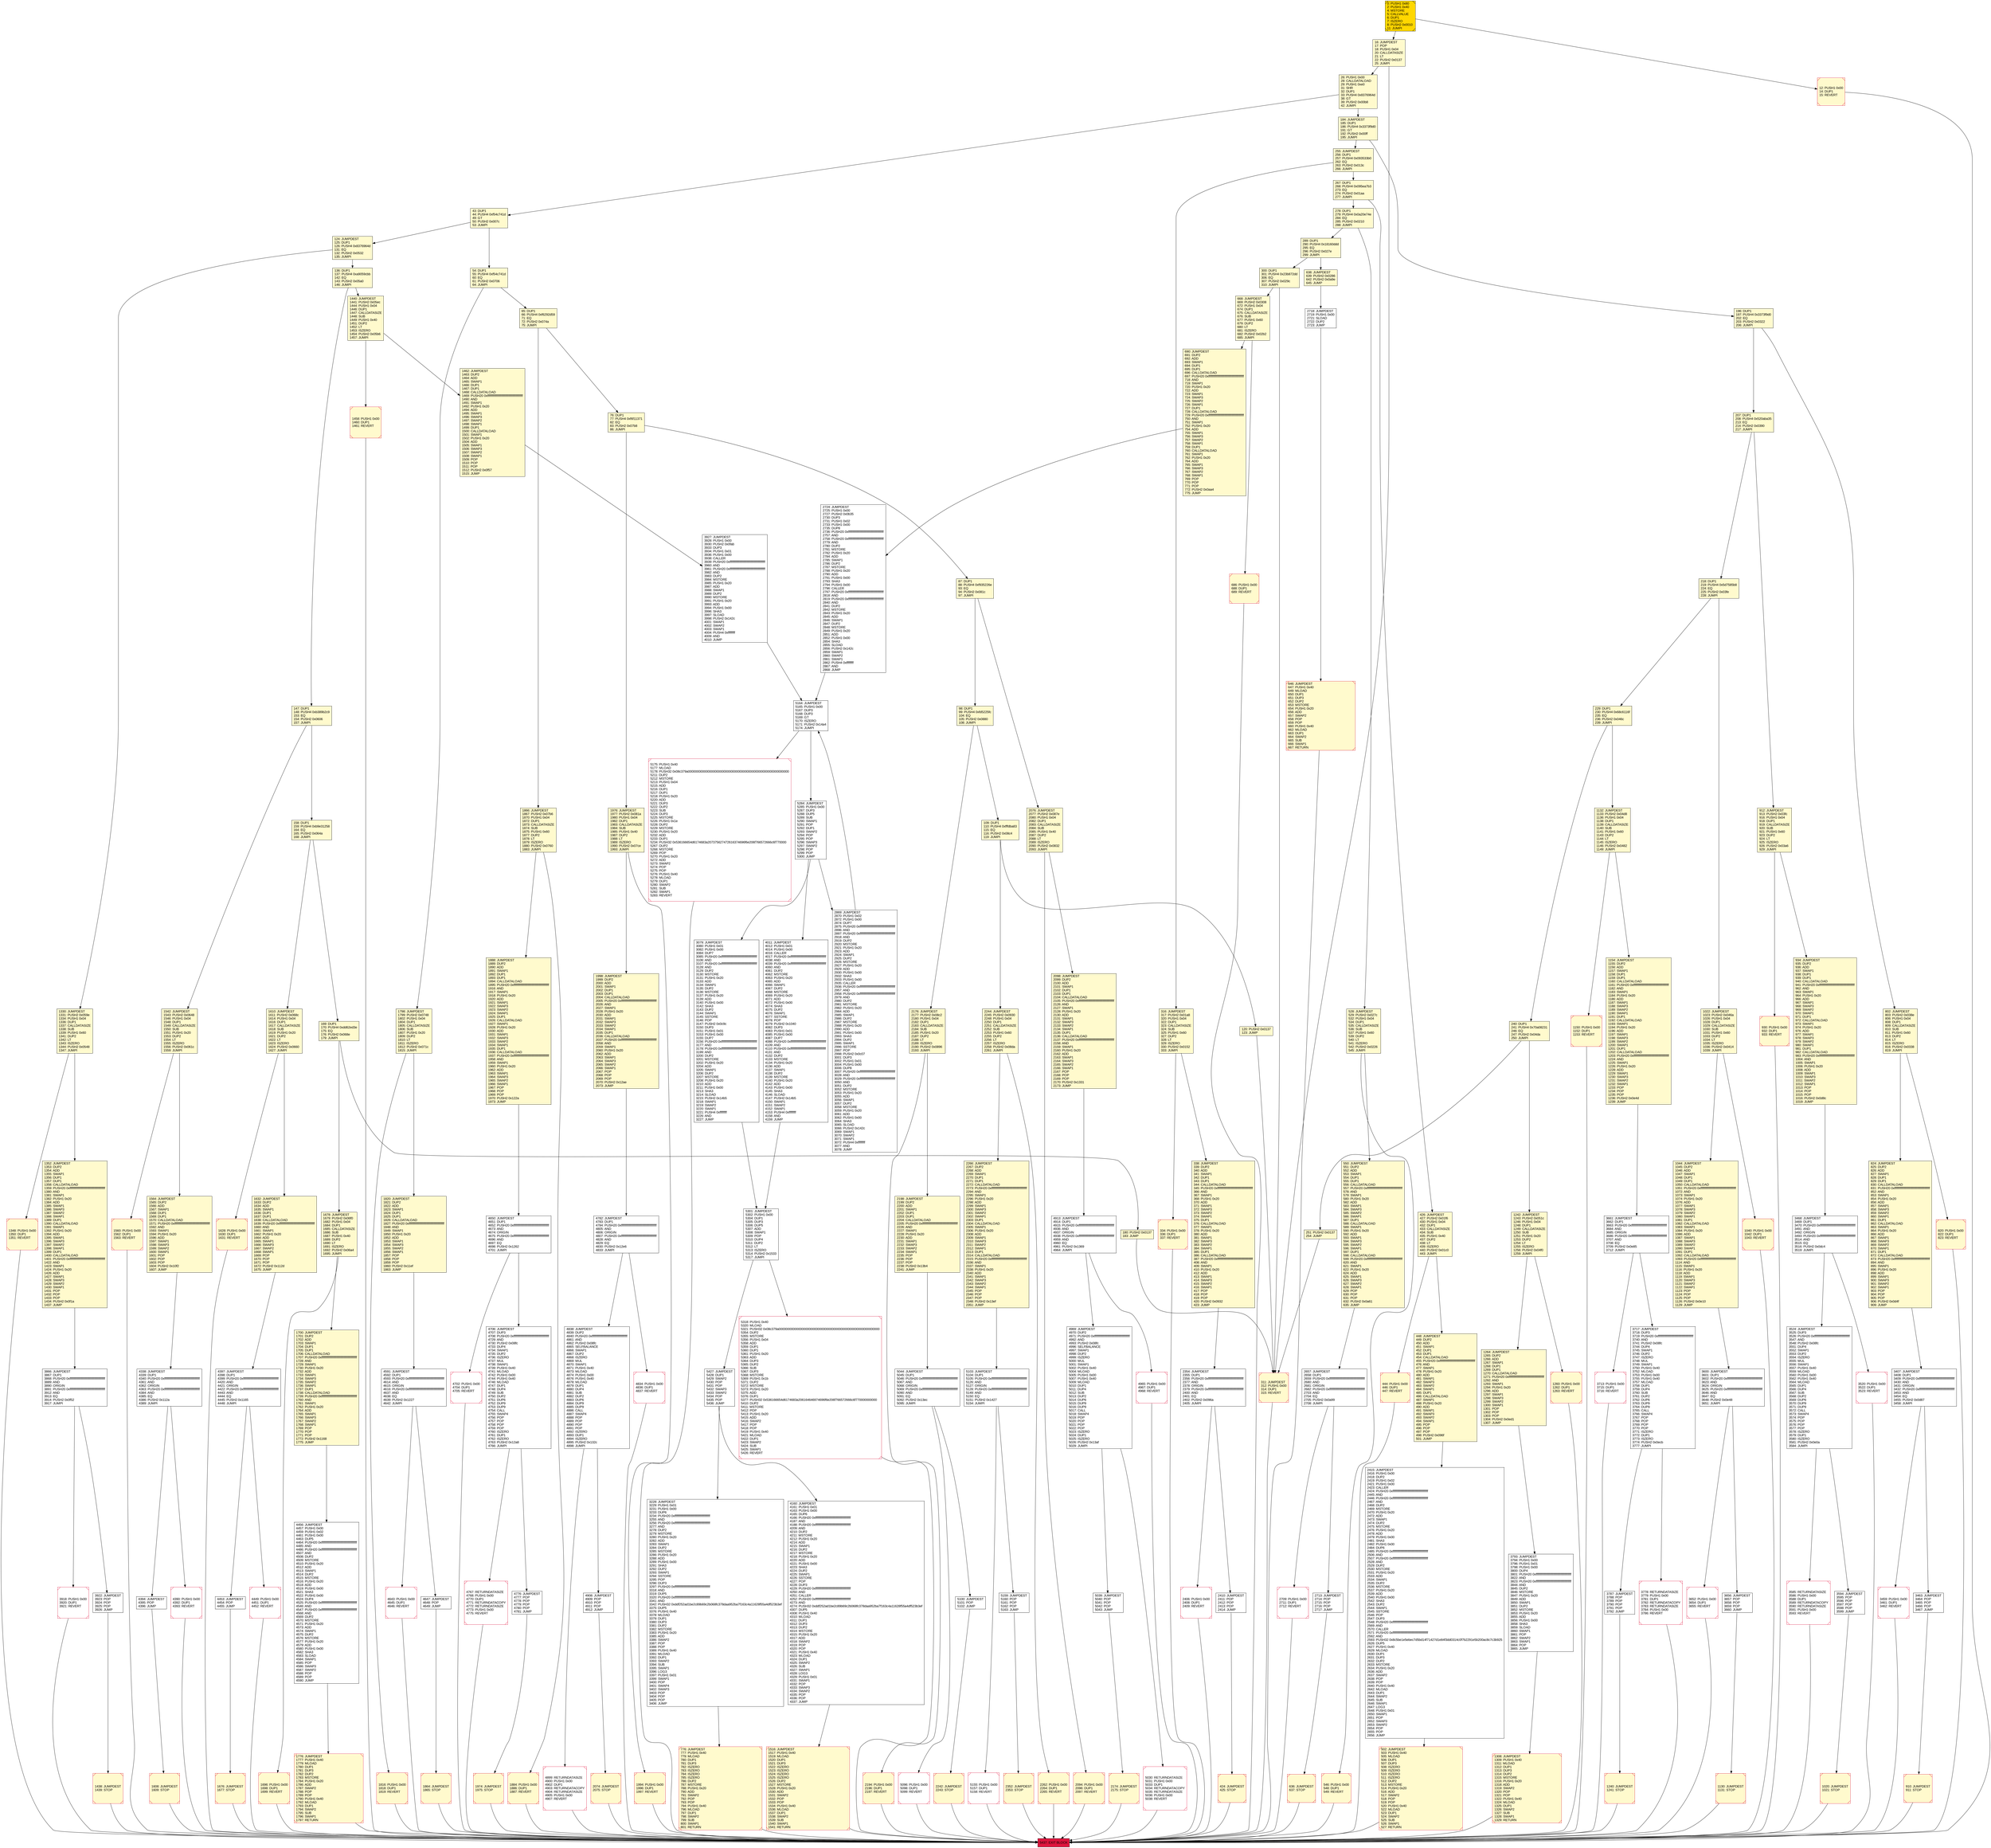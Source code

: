 digraph G {
bgcolor=transparent rankdir=UD;
node [shape=box style=filled color=black fillcolor=white fontname=arial fontcolor=black];
4647 [label="4647: JUMPDEST\l4648: POP\l4649: JUMP\l" ];
1696 [label="1696: PUSH1 0x00\l1698: DUP1\l1699: REVERT\l" fillcolor=lemonchiffon shape=Msquare color=crimson ];
3717 [label="3717: JUMPDEST\l3718: DUP3\l3719: PUSH20 0xffffffffffffffffffffffffffffffffffffffff\l3740: AND\l3741: PUSH2 0x08fc\l3744: DUP4\l3745: SWAP1\l3746: DUP2\l3747: ISZERO\l3748: MUL\l3749: SWAP1\l3750: PUSH1 0x40\l3752: MLOAD\l3753: PUSH1 0x00\l3755: PUSH1 0x40\l3757: MLOAD\l3758: DUP1\l3759: DUP4\l3760: SUB\l3761: DUP2\l3762: DUP6\l3763: DUP9\l3764: DUP9\l3765: CALL\l3766: SWAP4\l3767: POP\l3768: POP\l3769: POP\l3770: POP\l3771: ISZERO\l3772: DUP1\l3773: ISZERO\l3774: PUSH2 0x0ecb\l3777: JUMPI\l" ];
930 [label="930: PUSH1 0x00\l932: DUP1\l933: REVERT\l" fillcolor=lemonchiffon shape=Msquare color=crimson ];
1462 [label="1462: JUMPDEST\l1463: DUP2\l1464: ADD\l1465: SWAP1\l1466: DUP1\l1467: DUP1\l1468: CALLDATALOAD\l1469: PUSH20 0xffffffffffffffffffffffffffffffffffffffff\l1490: AND\l1491: SWAP1\l1492: PUSH1 0x20\l1494: ADD\l1495: SWAP1\l1496: SWAP3\l1497: SWAP2\l1498: SWAP1\l1499: DUP1\l1500: CALLDATALOAD\l1501: SWAP1\l1502: PUSH1 0x20\l1504: ADD\l1505: SWAP1\l1506: SWAP3\l1507: SWAP2\l1508: SWAP1\l1509: POP\l1510: POP\l1511: POP\l1512: PUSH2 0x0f57\l1515: JUMP\l" fillcolor=lemonchiffon ];
1632 [label="1632: JUMPDEST\l1633: DUP2\l1634: ADD\l1635: SWAP1\l1636: DUP1\l1637: DUP1\l1638: CALLDATALOAD\l1639: PUSH20 0xffffffffffffffffffffffffffffffffffffffff\l1660: AND\l1661: SWAP1\l1662: PUSH1 0x20\l1664: ADD\l1665: SWAP1\l1666: SWAP3\l1667: SWAP2\l1668: SWAP1\l1669: POP\l1670: POP\l1671: POP\l1672: PUSH2 0x112d\l1675: JUMP\l" fillcolor=lemonchiffon ];
65 [label="65: DUP1\l66: PUSH4 0xf6292d59\l71: EQ\l72: PUSH2 0x074a\l75: JUMPI\l" fillcolor=lemonchiffon ];
1438 [label="1438: JUMPDEST\l1439: STOP\l" fillcolor=lemonchiffon shape=Msquare color=crimson ];
4394 [label="4394: JUMPDEST\l4395: POP\l4396: JUMP\l" ];
686 [label="686: PUSH1 0x00\l688: DUP1\l689: REVERT\l" fillcolor=lemonchiffon shape=Msquare color=crimson ];
1458 [label="1458: PUSH1 0x00\l1460: DUP1\l1461: REVERT\l" fillcolor=lemonchiffon shape=Msquare color=crimson ];
1022 [label="1022: JUMPDEST\l1023: PUSH2 0x046a\l1026: PUSH1 0x04\l1028: DUP1\l1029: CALLDATASIZE\l1030: SUB\l1031: PUSH1 0x60\l1033: DUP2\l1034: LT\l1035: ISZERO\l1036: PUSH2 0x0414\l1039: JUMPI\l" fillcolor=lemonchiffon ];
1676 [label="1676: JUMPDEST\l1677: STOP\l" fillcolor=lemonchiffon shape=Msquare color=crimson ];
0 [label="0: PUSH1 0x80\l2: PUSH1 0x40\l4: MSTORE\l5: CALLVALUE\l6: DUP1\l7: ISZERO\l8: PUSH2 0x0010\l11: JUMPI\l" fillcolor=lemonchiffon shape=Msquare fillcolor=gold ];
910 [label="910: JUMPDEST\l911: STOP\l" fillcolor=lemonchiffon shape=Msquare color=crimson ];
3585 [label="3585: RETURNDATASIZE\l3586: PUSH1 0x00\l3588: DUP1\l3589: RETURNDATACOPY\l3590: RETURNDATASIZE\l3591: PUSH1 0x00\l3593: REVERT\l" shape=Msquare color=crimson ];
444 [label="444: PUSH1 0x00\l446: DUP1\l447: REVERT\l" fillcolor=lemonchiffon shape=Msquare color=crimson ];
824 [label="824: JUMPDEST\l825: DUP2\l826: ADD\l827: SWAP1\l828: DUP1\l829: DUP1\l830: CALLDATALOAD\l831: PUSH20 0xffffffffffffffffffffffffffffffffffffffff\l852: AND\l853: SWAP1\l854: PUSH1 0x20\l856: ADD\l857: SWAP1\l858: SWAP3\l859: SWAP2\l860: SWAP1\l861: DUP1\l862: CALLDATALOAD\l863: SWAP1\l864: PUSH1 0x20\l866: ADD\l867: SWAP1\l868: SWAP3\l869: SWAP2\l870: SWAP1\l871: DUP1\l872: CALLDATALOAD\l873: PUSH20 0xffffffffffffffffffffffffffffffffffffffff\l894: AND\l895: SWAP1\l896: PUSH1 0x20\l898: ADD\l899: SWAP1\l900: SWAP3\l901: SWAP2\l902: SWAP1\l903: POP\l904: POP\l905: POP\l906: PUSH2 0x0d4f\l909: JUMP\l" fillcolor=lemonchiffon ];
3713 [label="3713: PUSH1 0x00\l3715: DUP1\l3716: REVERT\l" shape=Msquare color=crimson ];
2244 [label="2244: JUMPDEST\l2245: PUSH2 0x0930\l2248: PUSH1 0x04\l2250: DUP1\l2251: CALLDATASIZE\l2252: SUB\l2253: PUSH1 0x60\l2255: DUP2\l2256: LT\l2257: ISZERO\l2258: PUSH2 0x08da\l2261: JUMPI\l" fillcolor=lemonchiffon ];
3407 [label="3407: JUMPDEST\l3408: DUP1\l3409: PUSH20 0xffffffffffffffffffffffffffffffffffffffff\l3430: AND\l3431: ORIGIN\l3432: PUSH20 0xffffffffffffffffffffffffffffffffffffffff\l3453: AND\l3454: EQ\l3455: PUSH2 0x0d87\l3458: JUMPI\l" ];
1564 [label="1564: JUMPDEST\l1565: DUP2\l1566: ADD\l1567: SWAP1\l1568: DUP1\l1569: DUP1\l1570: CALLDATALOAD\l1571: PUSH20 0xffffffffffffffffffffffffffffffffffffffff\l1592: AND\l1593: SWAP1\l1594: PUSH1 0x20\l1596: ADD\l1597: SWAP1\l1598: SWAP3\l1599: SWAP2\l1600: SWAP1\l1601: POP\l1602: POP\l1603: POP\l1604: PUSH2 0x10f2\l1607: JUMP\l" fillcolor=lemonchiffon ];
1974 [label="1974: JUMPDEST\l1975: STOP\l" fillcolor=lemonchiffon shape=Msquare color=crimson ];
3459 [label="3459: PUSH1 0x00\l3461: DUP1\l3462: REVERT\l" shape=Msquare color=crimson ];
124 [label="124: JUMPDEST\l125: DUP1\l126: PUSH4 0x8376964d\l131: EQ\l132: PUSH2 0x0532\l135: JUMPI\l" fillcolor=lemonchiffon ];
5103 [label="5103: JUMPDEST\l5104: DUP1\l5105: PUSH20 0xffffffffffffffffffffffffffffffffffffffff\l5126: AND\l5127: ORIGIN\l5128: PUSH20 0xffffffffffffffffffffffffffffffffffffffff\l5149: AND\l5150: EQ\l5151: PUSH2 0x1427\l5154: JUMPI\l" ];
98 [label="98: DUP1\l99: PUSH4 0xfd5225fc\l104: EQ\l105: PUSH2 0x0880\l108: JUMPI\l" fillcolor=lemonchiffon ];
184 [label="184: JUMPDEST\l185: DUP1\l186: PUSH4 0x3373f9d0\l191: GT\l192: PUSH2 0x00ff\l195: JUMPI\l" fillcolor=lemonchiffon ];
2718 [label="2718: JUMPDEST\l2719: PUSH1 0x00\l2721: SLOAD\l2722: DUP2\l2723: JUMP\l" ];
3793 [label="3793: JUMPDEST\l3794: PUSH1 0x00\l3796: PUSH1 0x01\l3798: PUSH1 0x00\l3800: DUP4\l3801: PUSH20 0xffffffffffffffffffffffffffffffffffffffff\l3822: AND\l3823: PUSH20 0xffffffffffffffffffffffffffffffffffffffff\l3844: AND\l3845: DUP2\l3846: MSTORE\l3847: PUSH1 0x20\l3849: ADD\l3850: SWAP1\l3851: DUP2\l3852: MSTORE\l3853: PUSH1 0x20\l3855: ADD\l3856: PUSH1 0x00\l3858: SHA3\l3859: SLOAD\l3860: SWAP1\l3861: POP\l3862: SWAP2\l3863: SWAP1\l3864: POP\l3865: JUMP\l" ];
311 [label="311: JUMPDEST\l312: PUSH1 0x00\l314: DUP1\l315: REVERT\l" fillcolor=lemonchiffon shape=Msquare color=crimson ];
255 [label="255: JUMPDEST\l256: DUP1\l257: PUSH4 0x093533b0\l262: EQ\l263: PUSH2 0x013c\l266: JUMPI\l" fillcolor=lemonchiffon ];
2194 [label="2194: PUSH1 0x00\l2196: DUP1\l2197: REVERT\l" fillcolor=lemonchiffon shape=Msquare color=crimson ];
776 [label="776: JUMPDEST\l777: PUSH1 0x40\l779: MLOAD\l780: DUP1\l781: DUP3\l782: ISZERO\l783: ISZERO\l784: ISZERO\l785: ISZERO\l786: DUP2\l787: MSTORE\l788: PUSH1 0x20\l790: ADD\l791: SWAP2\l792: POP\l793: POP\l794: PUSH1 0x40\l796: MLOAD\l797: DUP1\l798: SWAP2\l799: SUB\l800: SWAP1\l801: RETURN\l" fillcolor=lemonchiffon shape=Msquare color=crimson ];
2709 [label="2709: PUSH1 0x00\l2711: DUP1\l2712: REVERT\l" shape=Msquare color=crimson ];
646 [label="646: JUMPDEST\l647: PUSH1 0x40\l649: MLOAD\l650: DUP1\l651: DUP3\l652: DUP2\l653: MSTORE\l654: PUSH1 0x20\l656: ADD\l657: SWAP2\l658: POP\l659: POP\l660: PUSH1 0x40\l662: MLOAD\l663: DUP1\l664: SWAP2\l665: SUB\l666: SWAP1\l667: RETURN\l" fillcolor=lemonchiffon shape=Msquare color=crimson ];
4899 [label="4899: RETURNDATASIZE\l4900: PUSH1 0x00\l4902: DUP1\l4903: RETURNDATACOPY\l4904: RETURNDATASIZE\l4905: PUSH1 0x00\l4907: REVERT\l" shape=Msquare color=crimson ];
1798 [label="1798: JUMPDEST\l1799: PUSH2 0x0748\l1802: PUSH1 0x04\l1804: DUP1\l1805: CALLDATASIZE\l1806: SUB\l1807: PUSH1 0x20\l1809: DUP2\l1810: LT\l1811: ISZERO\l1812: PUSH2 0x071c\l1815: JUMPI\l" fillcolor=lemonchiffon ];
120 [label="120: PUSH2 0x0137\l123: JUMP\l" fillcolor=lemonchiffon ];
424 [label="424: JUMPDEST\l425: STOP\l" fillcolor=lemonchiffon shape=Msquare color=crimson ];
5437 [label="5437: EXIT BLOCK\l" fillcolor=crimson ];
4706 [label="4706: JUMPDEST\l4707: DUP3\l4708: PUSH20 0xffffffffffffffffffffffffffffffffffffffff\l4729: AND\l4730: PUSH2 0x08fc\l4733: DUP4\l4734: SWAP1\l4735: DUP2\l4736: ISZERO\l4737: MUL\l4738: SWAP1\l4739: PUSH1 0x40\l4741: MLOAD\l4742: PUSH1 0x00\l4744: PUSH1 0x40\l4746: MLOAD\l4747: DUP1\l4748: DUP4\l4749: SUB\l4750: DUP2\l4751: DUP6\l4752: DUP9\l4753: DUP9\l4754: CALL\l4755: SWAP4\l4756: POP\l4757: POP\l4758: POP\l4759: POP\l4760: ISZERO\l4761: DUP1\l4762: ISZERO\l4763: PUSH2 0x12a8\l4766: JUMPI\l" ];
4453 [label="4453: JUMPDEST\l4454: POP\l4455: JUMP\l" ];
43 [label="43: DUP1\l44: PUSH4 0xf54c741d\l49: GT\l50: PUSH2 0x007c\l53: JUMPI\l" fillcolor=lemonchiffon ];
1776 [label="1776: JUMPDEST\l1777: PUSH1 0x40\l1779: MLOAD\l1780: DUP1\l1781: DUP3\l1782: DUP2\l1783: MSTORE\l1784: PUSH1 0x20\l1786: ADD\l1787: SWAP2\l1788: POP\l1789: POP\l1790: PUSH1 0x40\l1792: MLOAD\l1793: DUP1\l1794: SWAP2\l1795: SUB\l1796: SWAP1\l1797: RETURN\l" fillcolor=lemonchiffon shape=Msquare color=crimson ];
4650 [label="4650: JUMPDEST\l4651: DUP1\l4652: PUSH20 0xffffffffffffffffffffffffffffffffffffffff\l4673: AND\l4674: ORIGIN\l4675: PUSH20 0xffffffffffffffffffffffffffffffffffffffff\l4696: AND\l4697: EQ\l4698: PUSH2 0x1262\l4701: JUMPI\l" ];
4834 [label="4834: PUSH1 0x00\l4836: DUP1\l4837: REVERT\l" shape=Msquare color=crimson ];
2724 [label="2724: JUMPDEST\l2725: PUSH1 0x00\l2727: PUSH2 0x0b35\l2730: DUP3\l2731: PUSH1 0x02\l2733: PUSH1 0x00\l2735: DUP8\l2736: PUSH20 0xffffffffffffffffffffffffffffffffffffffff\l2757: AND\l2758: PUSH20 0xffffffffffffffffffffffffffffffffffffffff\l2779: AND\l2780: DUP2\l2781: MSTORE\l2782: PUSH1 0x20\l2784: ADD\l2785: SWAP1\l2786: DUP2\l2787: MSTORE\l2788: PUSH1 0x20\l2790: ADD\l2791: PUSH1 0x00\l2793: SHA3\l2794: PUSH1 0x00\l2796: CALLER\l2797: PUSH20 0xffffffffffffffffffffffffffffffffffffffff\l2818: AND\l2819: PUSH20 0xffffffffffffffffffffffffffffffffffffffff\l2840: AND\l2841: DUP2\l2842: MSTORE\l2843: PUSH1 0x20\l2845: ADD\l2846: SWAP1\l2847: DUP2\l2848: MSTORE\l2849: PUSH1 0x20\l2851: ADD\l2852: PUSH1 0x00\l2854: SHA3\l2855: SLOAD\l2856: PUSH2 0x142c\l2859: SWAP1\l2860: SWAP2\l2861: SWAP1\l2862: PUSH4 0xffffffff\l2867: AND\l2868: JUMP\l" ];
3594 [label="3594: JUMPDEST\l3595: POP\l3596: POP\l3597: POP\l3598: POP\l3599: JUMP\l" ];
1132 [label="1132: JUMPDEST\l1133: PUSH2 0x04d8\l1136: PUSH1 0x04\l1138: DUP1\l1139: CALLDATASIZE\l1140: SUB\l1141: PUSH1 0x60\l1143: DUP2\l1144: LT\l1145: ISZERO\l1146: PUSH2 0x0482\l1149: JUMPI\l" fillcolor=lemonchiffon ];
5096 [label="5096: PUSH1 0x00\l5098: DUP1\l5099: REVERT\l" shape=Msquare color=crimson ];
3600 [label="3600: JUMPDEST\l3601: DUP1\l3602: PUSH20 0xffffffffffffffffffffffffffffffffffffffff\l3623: AND\l3624: ORIGIN\l3625: PUSH20 0xffffffffffffffffffffffffffffffffffffffff\l3646: AND\l3647: EQ\l3648: PUSH2 0x0e48\l3651: JUMPI\l" ];
1240 [label="1240: JUMPDEST\l1241: STOP\l" fillcolor=lemonchiffon shape=Msquare color=crimson ];
1260 [label="1260: PUSH1 0x00\l1262: DUP1\l1263: REVERT\l" fillcolor=lemonchiffon shape=Msquare color=crimson ];
5175 [label="5175: PUSH1 0x40\l5177: MLOAD\l5178: PUSH32 0x08c379a000000000000000000000000000000000000000000000000000000000\l5211: DUP2\l5212: MSTORE\l5213: PUSH1 0x04\l5215: ADD\l5216: DUP1\l5217: DUP1\l5218: PUSH1 0x20\l5220: ADD\l5221: DUP3\l5222: DUP2\l5223: SUB\l5224: DUP3\l5225: MSTORE\l5226: PUSH1 0x1e\l5228: DUP2\l5229: MSTORE\l5230: PUSH1 0x20\l5232: ADD\l5233: DUP1\l5234: PUSH32 0x536166654d6174683a207375627472616374696f6e206f766572666c6f770000\l5267: DUP2\l5268: MSTORE\l5269: POP\l5270: PUSH1 0x20\l5272: ADD\l5273: SWAP2\l5274: POP\l5275: POP\l5276: PUSH1 0x40\l5278: MLOAD\l5279: DUP1\l5280: SWAP2\l5281: SUB\l5282: SWAP1\l5283: REVERT\l" shape=Msquare color=crimson ];
5039 [label="5039: JUMPDEST\l5040: POP\l5041: POP\l5042: POP\l5043: JUMP\l" ];
1352 [label="1352: JUMPDEST\l1353: DUP2\l1354: ADD\l1355: SWAP1\l1356: DUP1\l1357: DUP1\l1358: CALLDATALOAD\l1359: PUSH20 0xffffffffffffffffffffffffffffffffffffffff\l1380: AND\l1381: SWAP1\l1382: PUSH1 0x20\l1384: ADD\l1385: SWAP1\l1386: SWAP3\l1387: SWAP2\l1388: SWAP1\l1389: DUP1\l1390: CALLDATALOAD\l1391: SWAP1\l1392: PUSH1 0x20\l1394: ADD\l1395: SWAP1\l1396: SWAP3\l1397: SWAP2\l1398: SWAP1\l1399: DUP1\l1400: CALLDATALOAD\l1401: PUSH20 0xffffffffffffffffffffffffffffffffffffffff\l1422: AND\l1423: SWAP1\l1424: PUSH1 0x20\l1426: ADD\l1427: SWAP1\l1428: SWAP3\l1429: SWAP2\l1430: SWAP1\l1431: POP\l1432: POP\l1433: POP\l1434: PUSH2 0x0f1a\l1437: JUMP\l" fillcolor=lemonchiffon ];
76 [label="76: DUP1\l77: PUSH4 0xf6f11371\l82: EQ\l83: PUSH2 0x07b8\l86: JUMPI\l" fillcolor=lemonchiffon ];
2242 [label="2242: JUMPDEST\l2243: STOP\l" fillcolor=lemonchiffon shape=Msquare color=crimson ];
1700 [label="1700: JUMPDEST\l1701: DUP2\l1702: ADD\l1703: SWAP1\l1704: DUP1\l1705: DUP1\l1706: CALLDATALOAD\l1707: PUSH20 0xffffffffffffffffffffffffffffffffffffffff\l1728: AND\l1729: SWAP1\l1730: PUSH1 0x20\l1732: ADD\l1733: SWAP1\l1734: SWAP3\l1735: SWAP2\l1736: SWAP1\l1737: DUP1\l1738: CALLDATALOAD\l1739: PUSH20 0xffffffffffffffffffffffffffffffffffffffff\l1760: AND\l1761: SWAP1\l1762: PUSH1 0x20\l1764: ADD\l1765: SWAP1\l1766: SWAP3\l1767: SWAP2\l1768: SWAP1\l1769: POP\l1770: POP\l1771: POP\l1772: PUSH2 0x1168\l1775: JUMP\l" fillcolor=lemonchiffon ];
528 [label="528: JUMPDEST\l529: PUSH2 0x027c\l532: PUSH1 0x04\l534: DUP1\l535: CALLDATASIZE\l536: SUB\l537: PUSH1 0x60\l539: DUP2\l540: LT\l541: ISZERO\l542: PUSH2 0x0226\l545: JUMPI\l" fillcolor=lemonchiffon ];
2657 [label="2657: JUMPDEST\l2658: DUP1\l2659: PUSH20 0xffffffffffffffffffffffffffffffffffffffff\l2680: AND\l2681: ORIGIN\l2682: PUSH20 0xffffffffffffffffffffffffffffffffffffffff\l2703: AND\l2704: EQ\l2705: PUSH2 0x0a99\l2708: JUMPI\l" ];
338 [label="338: JUMPDEST\l339: DUP2\l340: ADD\l341: SWAP1\l342: DUP1\l343: DUP1\l344: CALLDATALOAD\l345: PUSH20 0xffffffffffffffffffffffffffffffffffffffff\l366: AND\l367: SWAP1\l368: PUSH1 0x20\l370: ADD\l371: SWAP1\l372: SWAP3\l373: SWAP2\l374: SWAP1\l375: DUP1\l376: CALLDATALOAD\l377: SWAP1\l378: PUSH1 0x20\l380: ADD\l381: SWAP1\l382: SWAP3\l383: SWAP2\l384: SWAP1\l385: DUP1\l386: CALLDATALOAD\l387: PUSH20 0xffffffffffffffffffffffffffffffffffffffff\l408: AND\l409: SWAP1\l410: PUSH1 0x20\l412: ADD\l413: SWAP1\l414: SWAP3\l415: SWAP2\l416: SWAP1\l417: POP\l418: POP\l419: POP\l420: PUSH2 0x0932\l423: JUMP\l" fillcolor=lemonchiffon ];
5427 [label="5427: JUMPDEST\l5428: DUP1\l5429: SWAP2\l5430: POP\l5431: POP\l5432: SWAP3\l5433: SWAP2\l5434: POP\l5435: POP\l5436: JUMP\l" ];
3927 [label="3927: JUMPDEST\l3928: PUSH1 0x00\l3930: PUSH2 0x0fab\l3933: DUP3\l3934: PUSH1 0x01\l3936: PUSH1 0x00\l3938: CALLER\l3939: PUSH20 0xffffffffffffffffffffffffffffffffffffffff\l3960: AND\l3961: PUSH20 0xffffffffffffffffffffffffffffffffffffffff\l3982: AND\l3983: DUP2\l3984: MSTORE\l3985: PUSH1 0x20\l3987: ADD\l3988: SWAP1\l3989: DUP2\l3990: MSTORE\l3991: PUSH1 0x20\l3993: ADD\l3994: PUSH1 0x00\l3996: SHA3\l3997: SLOAD\l3998: PUSH2 0x142c\l4001: SWAP1\l4002: SWAP2\l4003: SWAP1\l4004: PUSH4 0xffffffff\l4009: AND\l4010: JUMP\l" ];
3520 [label="3520: PUSH1 0x00\l3522: DUP1\l3523: REVERT\l" shape=Msquare color=crimson ];
158 [label="158: DUP1\l159: PUSH4 0xb9e31258\l164: EQ\l165: PUSH2 0x064a\l168: JUMPI\l" fillcolor=lemonchiffon ];
1440 [label="1440: JUMPDEST\l1441: PUSH2 0x05ec\l1444: PUSH1 0x04\l1446: DUP1\l1447: CALLDATASIZE\l1448: SUB\l1449: PUSH1 0x40\l1451: DUP2\l1452: LT\l1453: ISZERO\l1454: PUSH2 0x05b6\l1457: JUMPI\l" fillcolor=lemonchiffon ];
690 [label="690: JUMPDEST\l691: DUP2\l692: ADD\l693: SWAP1\l694: DUP1\l695: DUP1\l696: CALLDATALOAD\l697: PUSH20 0xffffffffffffffffffffffffffffffffffffffff\l718: AND\l719: SWAP1\l720: PUSH1 0x20\l722: ADD\l723: SWAP1\l724: SWAP3\l725: SWAP2\l726: SWAP1\l727: DUP1\l728: CALLDATALOAD\l729: PUSH20 0xffffffffffffffffffffffffffffffffffffffff\l750: AND\l751: SWAP1\l752: PUSH1 0x20\l754: ADD\l755: SWAP1\l756: SWAP3\l757: SWAP2\l758: SWAP1\l759: DUP1\l760: CALLDATALOAD\l761: SWAP1\l762: PUSH1 0x20\l764: ADD\l765: SWAP1\l766: SWAP3\l767: SWAP2\l768: SWAP1\l769: POP\l770: POP\l771: POP\l772: PUSH2 0x0aa4\l775: JUMP\l" fillcolor=lemonchiffon ];
3463 [label="3463: JUMPDEST\l3464: POP\l3465: POP\l3466: POP\l3467: JUMP\l" ];
1242 [label="1242: JUMPDEST\l1243: PUSH2 0x051c\l1246: PUSH1 0x04\l1248: DUP1\l1249: CALLDATASIZE\l1250: SUB\l1251: PUSH1 0x20\l1253: DUP2\l1254: LT\l1255: ISZERO\l1256: PUSH2 0x04f0\l1259: JUMPI\l" fillcolor=lemonchiffon ];
278 [label="278: DUP1\l279: PUSH4 0x0a20e74e\l284: EQ\l285: PUSH2 0x0210\l288: JUMPI\l" fillcolor=lemonchiffon ];
1020 [label="1020: JUMPDEST\l1021: STOP\l" fillcolor=lemonchiffon shape=Msquare color=crimson ];
1994 [label="1994: PUSH1 0x00\l1996: DUP1\l1997: REVERT\l" fillcolor=lemonchiffon shape=Msquare color=crimson ];
300 [label="300: DUP1\l301: PUSH4 0x23b872dd\l306: EQ\l307: PUSH2 0x029c\l310: JUMPI\l" fillcolor=lemonchiffon ];
4969 [label="4969: JUMPDEST\l4970: DUP2\l4971: PUSH20 0xffffffffffffffffffffffffffffffffffffffff\l4992: AND\l4993: PUSH2 0x08fc\l4996: SELFBALANCE\l4997: SWAP1\l4998: DUP2\l4999: ISZERO\l5000: MUL\l5001: SWAP1\l5002: PUSH1 0x40\l5004: MLOAD\l5005: PUSH1 0x00\l5007: PUSH1 0x40\l5009: MLOAD\l5010: DUP1\l5011: DUP4\l5012: SUB\l5013: DUP2\l5014: DUP6\l5015: DUP9\l5016: DUP9\l5017: CALL\l5018: SWAP4\l5019: POP\l5020: POP\l5021: POP\l5022: POP\l5023: ISZERO\l5024: DUP1\l5025: ISZERO\l5026: PUSH2 0x13af\l5029: JUMPI\l" ];
2354 [label="2354: JUMPDEST\l2355: DUP1\l2356: PUSH20 0xffffffffffffffffffffffffffffffffffffffff\l2377: AND\l2378: ORIGIN\l2379: PUSH20 0xffffffffffffffffffffffffffffffffffffffff\l2400: AND\l2401: EQ\l2402: PUSH2 0x096a\l2405: JUMPI\l" ];
207 [label="207: DUP1\l208: PUSH4 0x520aba35\l213: EQ\l214: PUSH2 0x0390\l217: JUMPI\l" fillcolor=lemonchiffon ];
54 [label="54: DUP1\l55: PUSH4 0xf54c741d\l60: EQ\l61: PUSH2 0x0706\l64: JUMPI\l" fillcolor=lemonchiffon ];
169 [label="169: DUP1\l170: PUSH4 0xdd62ed3e\l175: EQ\l176: PUSH2 0x068e\l179: JUMPI\l" fillcolor=lemonchiffon ];
2262 [label="2262: PUSH1 0x00\l2264: DUP1\l2265: REVERT\l" fillcolor=lemonchiffon shape=Msquare color=crimson ];
2713 [label="2713: JUMPDEST\l2714: POP\l2715: POP\l2716: POP\l2717: JUMP\l" ];
26 [label="26: PUSH1 0x00\l28: CALLDATALOAD\l29: PUSH1 0xe0\l31: SHR\l32: DUP1\l33: PUSH4 0x8376964d\l38: GT\l39: PUSH2 0x00b8\l42: JUMPI\l" fillcolor=lemonchiffon ];
4838 [label="4838: JUMPDEST\l4839: DUP2\l4840: PUSH20 0xffffffffffffffffffffffffffffffffffffffff\l4861: AND\l4862: PUSH2 0x08fc\l4865: SELFBALANCE\l4866: SWAP1\l4867: DUP2\l4868: ISZERO\l4869: MUL\l4870: SWAP1\l4871: PUSH1 0x40\l4873: MLOAD\l4874: PUSH1 0x00\l4876: PUSH1 0x40\l4878: MLOAD\l4879: DUP1\l4880: DUP4\l4881: SUB\l4882: DUP2\l4883: DUP6\l4884: DUP9\l4885: DUP9\l4886: CALL\l4887: SWAP4\l4888: POP\l4889: POP\l4890: POP\l4891: POP\l4892: ISZERO\l4893: DUP1\l4894: ISZERO\l4895: PUSH2 0x132c\l4898: JUMPI\l" ];
2098 [label="2098: JUMPDEST\l2099: DUP2\l2100: ADD\l2101: SWAP1\l2102: DUP1\l2103: DUP1\l2104: CALLDATALOAD\l2105: PUSH20 0xffffffffffffffffffffffffffffffffffffffff\l2126: AND\l2127: SWAP1\l2128: PUSH1 0x20\l2130: ADD\l2131: SWAP1\l2132: SWAP3\l2133: SWAP2\l2134: SWAP1\l2135: DUP1\l2136: CALLDATALOAD\l2137: PUSH20 0xffffffffffffffffffffffffffffffffffffffff\l2158: AND\l2159: SWAP1\l2160: PUSH1 0x20\l2162: ADD\l2163: SWAP1\l2164: SWAP3\l2165: SWAP2\l2166: SWAP1\l2167: POP\l2168: POP\l2169: POP\l2170: PUSH2 0x1331\l2173: JUMP\l" fillcolor=lemonchiffon ];
5164 [label="5164: JUMPDEST\l5165: PUSH1 0x00\l5167: DUP3\l5168: DUP3\l5169: GT\l5170: ISZERO\l5171: PUSH2 0x14a4\l5174: JUMPI\l" ];
3228 [label="3228: JUMPDEST\l3229: PUSH1 0x01\l3231: PUSH1 0x00\l3233: DUP6\l3234: PUSH20 0xffffffffffffffffffffffffffffffffffffffff\l3255: AND\l3256: PUSH20 0xffffffffffffffffffffffffffffffffffffffff\l3277: AND\l3278: DUP2\l3279: MSTORE\l3280: PUSH1 0x20\l3282: ADD\l3283: SWAP1\l3284: DUP2\l3285: MSTORE\l3286: PUSH1 0x20\l3288: ADD\l3289: PUSH1 0x00\l3291: SHA3\l3292: DUP2\l3293: SWAP1\l3294: SSTORE\l3295: POP\l3296: DUP3\l3297: PUSH20 0xffffffffffffffffffffffffffffffffffffffff\l3318: AND\l3319: DUP5\l3320: PUSH20 0xffffffffffffffffffffffffffffffffffffffff\l3341: AND\l3342: PUSH32 0xddf252ad1be2c89b69c2b068fc378daa952ba7f163c4a11628f55a4df523b3ef\l3375: DUP5\l3376: PUSH1 0x40\l3378: MLOAD\l3379: DUP1\l3380: DUP3\l3381: DUP2\l3382: MSTORE\l3383: PUSH1 0x20\l3385: ADD\l3386: SWAP2\l3387: POP\l3388: POP\l3389: PUSH1 0x40\l3391: MLOAD\l3392: DUP1\l3393: SWAP2\l3394: SUB\l3395: SWAP1\l3396: LOG3\l3397: PUSH1 0x01\l3399: SWAP1\l3400: POP\l3401: SWAP4\l3402: SWAP3\l3403: POP\l3404: POP\l3405: POP\l3406: JUMP\l" ];
1820 [label="1820: JUMPDEST\l1821: DUP2\l1822: ADD\l1823: SWAP1\l1824: DUP1\l1825: DUP1\l1826: CALLDATALOAD\l1827: PUSH20 0xffffffffffffffffffffffffffffffffffffffff\l1848: AND\l1849: SWAP1\l1850: PUSH1 0x20\l1852: ADD\l1853: SWAP1\l1854: SWAP3\l1855: SWAP2\l1856: SWAP1\l1857: POP\l1858: POP\l1859: POP\l1860: PUSH2 0x11ef\l1863: JUMP\l" fillcolor=lemonchiffon ];
4913 [label="4913: JUMPDEST\l4914: DUP1\l4915: PUSH20 0xffffffffffffffffffffffffffffffffffffffff\l4936: AND\l4937: ORIGIN\l4938: PUSH20 0xffffffffffffffffffffffffffffffffffffffff\l4959: AND\l4960: EQ\l4961: PUSH2 0x1369\l4964: JUMPI\l" ];
4011 [label="4011: JUMPDEST\l4012: PUSH1 0x01\l4014: PUSH1 0x00\l4016: CALLER\l4017: PUSH20 0xffffffffffffffffffffffffffffffffffffffff\l4038: AND\l4039: PUSH20 0xffffffffffffffffffffffffffffffffffffffff\l4060: AND\l4061: DUP2\l4062: MSTORE\l4063: PUSH1 0x20\l4065: ADD\l4066: SWAP1\l4067: DUP2\l4068: MSTORE\l4069: PUSH1 0x20\l4071: ADD\l4072: PUSH1 0x00\l4074: SHA3\l4075: DUP2\l4076: SWAP1\l4077: SSTORE\l4078: POP\l4079: PUSH2 0x1040\l4082: DUP3\l4083: PUSH1 0x01\l4085: PUSH1 0x00\l4087: DUP7\l4088: PUSH20 0xffffffffffffffffffffffffffffffffffffffff\l4109: AND\l4110: PUSH20 0xffffffffffffffffffffffffffffffffffffffff\l4131: AND\l4132: DUP2\l4133: MSTORE\l4134: PUSH1 0x20\l4136: ADD\l4137: SWAP1\l4138: DUP2\l4139: MSTORE\l4140: PUSH1 0x20\l4142: ADD\l4143: PUSH1 0x00\l4145: SHA3\l4146: SLOAD\l4147: PUSH2 0x14b5\l4150: SWAP1\l4151: SWAP2\l4152: SWAP1\l4153: PUSH4 0xffffffff\l4158: AND\l4159: JUMP\l" ];
4643 [label="4643: PUSH1 0x00\l4645: DUP1\l4646: REVERT\l" shape=Msquare color=crimson ];
5155 [label="5155: PUSH1 0x00\l5157: DUP1\l5158: REVERT\l" shape=Msquare color=crimson ];
546 [label="546: PUSH1 0x00\l548: DUP1\l549: REVERT\l" fillcolor=lemonchiffon shape=Msquare color=crimson ];
109 [label="109: DUP1\l110: PUSH4 0xfffdba83\l115: EQ\l116: PUSH2 0x08c4\l119: JUMPI\l" fillcolor=lemonchiffon ];
4767 [label="4767: RETURNDATASIZE\l4768: PUSH1 0x00\l4770: DUP1\l4771: RETURNDATACOPY\l4772: RETURNDATASIZE\l4773: PUSH1 0x00\l4775: REVERT\l" shape=Msquare color=crimson ];
1264 [label="1264: JUMPDEST\l1265: DUP2\l1266: ADD\l1267: SWAP1\l1268: DUP1\l1269: DUP1\l1270: CALLDATALOAD\l1271: PUSH20 0xffffffffffffffffffffffffffffffffffffffff\l1292: AND\l1293: SWAP1\l1294: PUSH1 0x20\l1296: ADD\l1297: SWAP1\l1298: SWAP3\l1299: SWAP2\l1300: SWAP1\l1301: POP\l1302: POP\l1303: POP\l1304: PUSH2 0x0ed1\l1307: JUMP\l" fillcolor=lemonchiffon ];
3787 [label="3787: JUMPDEST\l3788: POP\l3789: POP\l3790: POP\l3791: POP\l3792: JUMP\l" ];
1888 [label="1888: JUMPDEST\l1889: DUP2\l1890: ADD\l1891: SWAP1\l1892: DUP1\l1893: DUP1\l1894: CALLDATALOAD\l1895: PUSH20 0xffffffffffffffffffffffffffffffffffffffff\l1916: AND\l1917: SWAP1\l1918: PUSH1 0x20\l1920: ADD\l1921: SWAP1\l1922: SWAP3\l1923: SWAP2\l1924: SWAP1\l1925: DUP1\l1926: CALLDATALOAD\l1927: SWAP1\l1928: PUSH1 0x20\l1930: ADD\l1931: SWAP1\l1932: SWAP3\l1933: SWAP2\l1934: SWAP1\l1935: DUP1\l1936: CALLDATALOAD\l1937: PUSH20 0xffffffffffffffffffffffffffffffffffffffff\l1958: AND\l1959: SWAP1\l1960: PUSH1 0x20\l1962: ADD\l1963: SWAP1\l1964: SWAP3\l1965: SWAP2\l1966: SWAP1\l1967: POP\l1968: POP\l1969: POP\l1970: PUSH2 0x122a\l1973: JUMP\l" fillcolor=lemonchiffon ];
4390 [label="4390: PUSH1 0x00\l4392: DUP1\l4393: REVERT\l" shape=Msquare color=crimson ];
2410 [label="2410: JUMPDEST\l2411: POP\l2412: POP\l2413: POP\l2414: JUMP\l" ];
87 [label="87: DUP1\l88: PUSH4 0xf935226e\l93: EQ\l94: PUSH2 0x081c\l97: JUMPI\l" fillcolor=lemonchiffon ];
2074 [label="2074: JUMPDEST\l2075: STOP\l" fillcolor=lemonchiffon shape=Msquare color=crimson ];
1044 [label="1044: JUMPDEST\l1045: DUP2\l1046: ADD\l1047: SWAP1\l1048: DUP1\l1049: DUP1\l1050: CALLDATALOAD\l1051: PUSH20 0xffffffffffffffffffffffffffffffffffffffff\l1072: AND\l1073: SWAP1\l1074: PUSH1 0x20\l1076: ADD\l1077: SWAP1\l1078: SWAP3\l1079: SWAP2\l1080: SWAP1\l1081: DUP1\l1082: CALLDATALOAD\l1083: SWAP1\l1084: PUSH1 0x20\l1086: ADD\l1087: SWAP1\l1088: SWAP3\l1089: SWAP2\l1090: SWAP1\l1091: DUP1\l1092: CALLDATALOAD\l1093: PUSH20 0xffffffffffffffffffffffffffffffffffffffff\l1114: AND\l1115: SWAP1\l1116: PUSH1 0x20\l1118: ADD\l1119: SWAP1\l1120: SWAP3\l1121: SWAP2\l1122: SWAP1\l1123: POP\l1124: POP\l1125: POP\l1126: PUSH2 0x0e10\l1129: JUMP\l" fillcolor=lemonchiffon ];
2094 [label="2094: PUSH1 0x00\l2096: DUP1\l2097: REVERT\l" fillcolor=lemonchiffon shape=Msquare color=crimson ];
1866 [label="1866: JUMPDEST\l1867: PUSH2 0x07b6\l1870: PUSH1 0x04\l1872: DUP1\l1873: CALLDATASIZE\l1874: SUB\l1875: PUSH1 0x60\l1877: DUP2\l1878: LT\l1879: ISZERO\l1880: PUSH2 0x0760\l1883: JUMPI\l" fillcolor=lemonchiffon ];
550 [label="550: JUMPDEST\l551: DUP2\l552: ADD\l553: SWAP1\l554: DUP1\l555: DUP1\l556: CALLDATALOAD\l557: PUSH20 0xffffffffffffffffffffffffffffffffffffffff\l578: AND\l579: SWAP1\l580: PUSH1 0x20\l582: ADD\l583: SWAP1\l584: SWAP3\l585: SWAP2\l586: SWAP1\l587: DUP1\l588: CALLDATALOAD\l589: SWAP1\l590: PUSH1 0x20\l592: ADD\l593: SWAP1\l594: SWAP3\l595: SWAP2\l596: SWAP1\l597: DUP1\l598: CALLDATALOAD\l599: PUSH20 0xffffffffffffffffffffffffffffffffffffffff\l620: AND\l621: SWAP1\l622: PUSH1 0x20\l624: ADD\l625: SWAP1\l626: SWAP3\l627: SWAP2\l628: SWAP1\l629: POP\l630: POP\l631: POP\l632: PUSH2 0x0a61\l635: JUMP\l" fillcolor=lemonchiffon ];
820 [label="820: PUSH1 0x00\l822: DUP1\l823: REVERT\l" fillcolor=lemonchiffon shape=Msquare color=crimson ];
16 [label="16: JUMPDEST\l17: POP\l18: PUSH1 0x04\l20: CALLDATASIZE\l21: LT\l22: PUSH2 0x0137\l25: JUMPI\l" fillcolor=lemonchiffon ];
2352 [label="2352: JUMPDEST\l2353: STOP\l" fillcolor=lemonchiffon shape=Msquare color=crimson ];
4782 [label="4782: JUMPDEST\l4783: DUP1\l4784: PUSH20 0xffffffffffffffffffffffffffffffffffffffff\l4805: AND\l4806: ORIGIN\l4807: PUSH20 0xffffffffffffffffffffffffffffffffffffffff\l4828: AND\l4829: EQ\l4830: PUSH2 0x12e6\l4833: JUMPI\l" ];
3656 [label="3656: JUMPDEST\l3657: POP\l3658: POP\l3659: POP\l3660: JUMP\l" ];
3524 [label="3524: JUMPDEST\l3525: DUP3\l3526: PUSH20 0xffffffffffffffffffffffffffffffffffffffff\l3547: AND\l3548: PUSH2 0x08fc\l3551: DUP4\l3552: SWAP1\l3553: DUP2\l3554: ISZERO\l3555: MUL\l3556: SWAP1\l3557: PUSH1 0x40\l3559: MLOAD\l3560: PUSH1 0x00\l3562: PUSH1 0x40\l3564: MLOAD\l3565: DUP1\l3566: DUP4\l3567: SUB\l3568: DUP2\l3569: DUP6\l3570: DUP9\l3571: DUP9\l3572: CALL\l3573: SWAP4\l3574: POP\l3575: POP\l3576: POP\l3577: POP\l3578: ISZERO\l3579: DUP1\l3580: ISZERO\l3581: PUSH2 0x0e0a\l3584: JUMPI\l" ];
12 [label="12: PUSH1 0x00\l14: DUP1\l15: REVERT\l" fillcolor=lemonchiffon shape=Msquare color=crimson ];
448 [label="448: JUMPDEST\l449: DUP2\l450: ADD\l451: SWAP1\l452: DUP1\l453: DUP1\l454: CALLDATALOAD\l455: PUSH20 0xffffffffffffffffffffffffffffffffffffffff\l476: AND\l477: SWAP1\l478: PUSH1 0x20\l480: ADD\l481: SWAP1\l482: SWAP3\l483: SWAP2\l484: SWAP1\l485: DUP1\l486: CALLDATALOAD\l487: SWAP1\l488: PUSH1 0x20\l490: ADD\l491: SWAP1\l492: SWAP3\l493: SWAP2\l494: SWAP1\l495: POP\l496: POP\l497: POP\l498: PUSH2 0x096f\l501: JUMP\l" fillcolor=lemonchiffon ];
2415 [label="2415: JUMPDEST\l2416: PUSH1 0x00\l2418: DUP2\l2419: PUSH1 0x02\l2421: PUSH1 0x00\l2423: CALLER\l2424: PUSH20 0xffffffffffffffffffffffffffffffffffffffff\l2445: AND\l2446: PUSH20 0xffffffffffffffffffffffffffffffffffffffff\l2467: AND\l2468: DUP2\l2469: MSTORE\l2470: PUSH1 0x20\l2472: ADD\l2473: SWAP1\l2474: DUP2\l2475: MSTORE\l2476: PUSH1 0x20\l2478: ADD\l2479: PUSH1 0x00\l2481: SHA3\l2482: PUSH1 0x00\l2484: DUP6\l2485: PUSH20 0xffffffffffffffffffffffffffffffffffffffff\l2506: AND\l2507: PUSH20 0xffffffffffffffffffffffffffffffffffffffff\l2528: AND\l2529: DUP2\l2530: MSTORE\l2531: PUSH1 0x20\l2533: ADD\l2534: SWAP1\l2535: DUP2\l2536: MSTORE\l2537: PUSH1 0x20\l2539: ADD\l2540: PUSH1 0x00\l2542: SHA3\l2543: DUP2\l2544: SWAP1\l2545: SSTORE\l2546: POP\l2547: DUP3\l2548: PUSH20 0xffffffffffffffffffffffffffffffffffffffff\l2569: AND\l2570: CALLER\l2571: PUSH20 0xffffffffffffffffffffffffffffffffffffffff\l2592: AND\l2593: PUSH32 0x8c5be1e5ebec7d5bd14f71427d1e84f3dd0314c0f7b2291e5b200ac8c7c3b925\l2626: DUP5\l2627: PUSH1 0x40\l2629: MLOAD\l2630: DUP1\l2631: DUP3\l2632: DUP2\l2633: MSTORE\l2634: PUSH1 0x20\l2636: ADD\l2637: SWAP2\l2638: POP\l2639: POP\l2640: PUSH1 0x40\l2642: MLOAD\l2643: DUP1\l2644: SWAP2\l2645: SUB\l2646: SWAP1\l2647: LOG3\l2648: PUSH1 0x01\l2650: SWAP1\l2651: POP\l2652: SWAP3\l2653: SWAP2\l2654: POP\l2655: POP\l2656: JUMP\l" ];
1308 [label="1308: JUMPDEST\l1309: PUSH1 0x40\l1311: MLOAD\l1312: DUP1\l1313: DUP3\l1314: DUP2\l1315: MSTORE\l1316: PUSH1 0x20\l1318: ADD\l1319: SWAP2\l1320: POP\l1321: POP\l1322: PUSH1 0x40\l1324: MLOAD\l1325: DUP1\l1326: SWAP2\l1327: SUB\l1328: SWAP1\l1329: RETURN\l" fillcolor=lemonchiffon shape=Msquare color=crimson ];
289 [label="289: DUP1\l290: PUSH4 0x18160ddd\l295: EQ\l296: PUSH2 0x027e\l299: JUMPI\l" fillcolor=lemonchiffon ];
1040 [label="1040: PUSH1 0x00\l1042: DUP1\l1043: REVERT\l" fillcolor=lemonchiffon shape=Msquare color=crimson ];
3866 [label="3866: JUMPDEST\l3867: DUP1\l3868: PUSH20 0xffffffffffffffffffffffffffffffffffffffff\l3889: AND\l3890: ORIGIN\l3891: PUSH20 0xffffffffffffffffffffffffffffffffffffffff\l3912: AND\l3913: EQ\l3914: PUSH2 0x0f52\l3917: JUMPI\l" ];
3922 [label="3922: JUMPDEST\l3923: POP\l3924: POP\l3925: POP\l3926: JUMP\l" ];
4397 [label="4397: JUMPDEST\l4398: DUP1\l4399: PUSH20 0xffffffffffffffffffffffffffffffffffffffff\l4420: AND\l4421: ORIGIN\l4422: PUSH20 0xffffffffffffffffffffffffffffffffffffffff\l4443: AND\l4444: EQ\l4445: PUSH2 0x1165\l4448: JUMPI\l" ];
668 [label="668: JUMPDEST\l669: PUSH2 0x0308\l672: PUSH1 0x04\l674: DUP1\l675: CALLDATASIZE\l676: SUB\l677: PUSH1 0x60\l679: DUP2\l680: LT\l681: ISZERO\l682: PUSH2 0x02b2\l685: JUMPI\l" fillcolor=lemonchiffon ];
1154 [label="1154: JUMPDEST\l1155: DUP2\l1156: ADD\l1157: SWAP1\l1158: DUP1\l1159: DUP1\l1160: CALLDATALOAD\l1161: PUSH20 0xffffffffffffffffffffffffffffffffffffffff\l1182: AND\l1183: SWAP1\l1184: PUSH1 0x20\l1186: ADD\l1187: SWAP1\l1188: SWAP3\l1189: SWAP2\l1190: SWAP1\l1191: DUP1\l1192: CALLDATALOAD\l1193: SWAP1\l1194: PUSH1 0x20\l1196: ADD\l1197: SWAP1\l1198: SWAP3\l1199: SWAP2\l1200: SWAP1\l1201: DUP1\l1202: CALLDATALOAD\l1203: PUSH20 0xffffffffffffffffffffffffffffffffffffffff\l1224: AND\l1225: SWAP1\l1226: PUSH1 0x20\l1228: ADD\l1229: SWAP1\l1230: SWAP3\l1231: SWAP2\l1232: SWAP1\l1233: POP\l1234: POP\l1235: POP\l1236: PUSH2 0x0e4d\l1239: JUMP\l" fillcolor=lemonchiffon ];
251 [label="251: PUSH2 0x0137\l254: JUMP\l" fillcolor=lemonchiffon ];
1560 [label="1560: PUSH1 0x00\l1562: DUP1\l1563: REVERT\l" fillcolor=lemonchiffon shape=Msquare color=crimson ];
1816 [label="1816: PUSH1 0x00\l1818: DUP1\l1819: REVERT\l" fillcolor=lemonchiffon shape=Msquare color=crimson ];
316 [label="316: JUMPDEST\l317: PUSH2 0x01a8\l320: PUSH1 0x04\l322: DUP1\l323: CALLDATASIZE\l324: SUB\l325: PUSH1 0x60\l327: DUP2\l328: LT\l329: ISZERO\l330: PUSH2 0x0152\l333: JUMPI\l" fillcolor=lemonchiffon ];
136 [label="136: DUP1\l137: PUSH4 0xa9059cbb\l142: EQ\l143: PUSH2 0x05a0\l146: JUMPI\l" fillcolor=lemonchiffon ];
934 [label="934: JUMPDEST\l935: DUP2\l936: ADD\l937: SWAP1\l938: DUP1\l939: DUP1\l940: CALLDATALOAD\l941: PUSH20 0xffffffffffffffffffffffffffffffffffffffff\l962: AND\l963: SWAP1\l964: PUSH1 0x20\l966: ADD\l967: SWAP1\l968: SWAP3\l969: SWAP2\l970: SWAP1\l971: DUP1\l972: CALLDATALOAD\l973: SWAP1\l974: PUSH1 0x20\l976: ADD\l977: SWAP1\l978: SWAP3\l979: SWAP2\l980: SWAP1\l981: DUP1\l982: CALLDATALOAD\l983: PUSH20 0xffffffffffffffffffffffffffffffffffffffff\l1004: AND\l1005: SWAP1\l1006: PUSH1 0x20\l1008: ADD\l1009: SWAP1\l1010: SWAP3\l1011: SWAP2\l1012: SWAP1\l1013: POP\l1014: POP\l1015: POP\l1016: PUSH2 0x0d8c\l1019: JUMP\l" fillcolor=lemonchiffon ];
5030 [label="5030: RETURNDATASIZE\l5031: PUSH1 0x00\l5033: DUP1\l5034: RETURNDATACOPY\l5035: RETURNDATASIZE\l5036: PUSH1 0x00\l5038: REVERT\l" shape=Msquare color=crimson ];
2076 [label="2076: JUMPDEST\l2077: PUSH2 0x087e\l2080: PUSH1 0x04\l2082: DUP1\l2083: CALLDATASIZE\l2084: SUB\l2085: PUSH1 0x40\l2087: DUP2\l2088: LT\l2089: ISZERO\l2090: PUSH2 0x0832\l2093: JUMPI\l" fillcolor=lemonchiffon ];
1998 [label="1998: JUMPDEST\l1999: DUP2\l2000: ADD\l2001: SWAP1\l2002: DUP1\l2003: DUP1\l2004: CALLDATALOAD\l2005: PUSH20 0xffffffffffffffffffffffffffffffffffffffff\l2026: AND\l2027: SWAP1\l2028: PUSH1 0x20\l2030: ADD\l2031: SWAP1\l2032: SWAP3\l2033: SWAP2\l2034: SWAP1\l2035: DUP1\l2036: CALLDATALOAD\l2037: PUSH20 0xffffffffffffffffffffffffffffffffffffffff\l2058: AND\l2059: SWAP1\l2060: PUSH1 0x20\l2062: ADD\l2063: SWAP1\l2064: SWAP3\l2065: SWAP2\l2066: SWAP1\l2067: POP\l2068: POP\l2069: POP\l2070: PUSH2 0x12ae\l2073: JUMP\l" fillcolor=lemonchiffon ];
4449 [label="4449: PUSH1 0x00\l4451: DUP1\l4452: REVERT\l" shape=Msquare color=crimson ];
218 [label="218: DUP1\l219: PUSH4 0x5d7585b8\l224: EQ\l225: PUSH2 0x03fe\l228: JUMPI\l" fillcolor=lemonchiffon ];
1976 [label="1976: JUMPDEST\l1977: PUSH2 0x081a\l1980: PUSH1 0x04\l1982: DUP1\l1983: CALLDATASIZE\l1984: SUB\l1985: PUSH1 0x40\l1987: DUP2\l1988: LT\l1989: ISZERO\l1990: PUSH2 0x07ce\l1993: JUMPI\l" fillcolor=lemonchiffon ];
4965 [label="4965: PUSH1 0x00\l4967: DUP1\l4968: REVERT\l" shape=Msquare color=crimson ];
2266 [label="2266: JUMPDEST\l2267: DUP2\l2268: ADD\l2269: SWAP1\l2270: DUP1\l2271: DUP1\l2272: CALLDATALOAD\l2273: PUSH20 0xffffffffffffffffffffffffffffffffffffffff\l2294: AND\l2295: SWAP1\l2296: PUSH1 0x20\l2298: ADD\l2299: SWAP1\l2300: SWAP3\l2301: SWAP2\l2302: SWAP1\l2303: DUP1\l2304: CALLDATALOAD\l2305: SWAP1\l2306: PUSH1 0x20\l2308: ADD\l2309: SWAP1\l2310: SWAP3\l2311: SWAP2\l2312: SWAP1\l2313: DUP1\l2314: CALLDATALOAD\l2315: PUSH20 0xffffffffffffffffffffffffffffffffffffffff\l2336: AND\l2337: SWAP1\l2338: PUSH1 0x20\l2340: ADD\l2341: SWAP1\l2342: SWAP3\l2343: SWAP2\l2344: SWAP1\l2345: POP\l2346: POP\l2347: POP\l2348: PUSH2 0x13ef\l2351: JUMP\l" fillcolor=lemonchiffon ];
5159 [label="5159: JUMPDEST\l5160: POP\l5161: POP\l5162: POP\l5163: JUMP\l" ];
2406 [label="2406: PUSH1 0x00\l2408: DUP1\l2409: REVERT\l" shape=Msquare color=crimson ];
196 [label="196: DUP1\l197: PUSH4 0x3373f9d0\l202: EQ\l203: PUSH2 0x0322\l206: JUMPI\l" fillcolor=lemonchiffon ];
502 [label="502: JUMPDEST\l503: PUSH1 0x40\l505: MLOAD\l506: DUP1\l507: DUP3\l508: ISZERO\l509: ISZERO\l510: ISZERO\l511: ISZERO\l512: DUP2\l513: MSTORE\l514: PUSH1 0x20\l516: ADD\l517: SWAP2\l518: POP\l519: POP\l520: PUSH1 0x40\l522: MLOAD\l523: DUP1\l524: SWAP2\l525: SUB\l526: SWAP1\l527: RETURN\l" fillcolor=lemonchiffon shape=Msquare color=crimson ];
4591 [label="4591: JUMPDEST\l4592: DUP1\l4593: PUSH20 0xffffffffffffffffffffffffffffffffffffffff\l4614: AND\l4615: ORIGIN\l4616: PUSH20 0xffffffffffffffffffffffffffffffffffffffff\l4637: AND\l4638: EQ\l4639: PUSH2 0x1227\l4642: JUMPI\l" ];
5100 [label="5100: JUMPDEST\l5101: POP\l5102: JUMP\l" ];
3468 [label="3468: JUMPDEST\l3469: DUP1\l3470: PUSH20 0xffffffffffffffffffffffffffffffffffffffff\l3491: AND\l3492: ORIGIN\l3493: PUSH20 0xffffffffffffffffffffffffffffffffffffffff\l3514: AND\l3515: EQ\l3516: PUSH2 0x0dc4\l3519: JUMPI\l" ];
4908 [label="4908: JUMPDEST\l4909: POP\l4910: POP\l4911: POP\l4912: JUMP\l" ];
2869 [label="2869: JUMPDEST\l2870: PUSH1 0x02\l2872: PUSH1 0x00\l2874: DUP7\l2875: PUSH20 0xffffffffffffffffffffffffffffffffffffffff\l2896: AND\l2897: PUSH20 0xffffffffffffffffffffffffffffffffffffffff\l2918: AND\l2919: DUP2\l2920: MSTORE\l2921: PUSH1 0x20\l2923: ADD\l2924: SWAP1\l2925: DUP2\l2926: MSTORE\l2927: PUSH1 0x20\l2929: ADD\l2930: PUSH1 0x00\l2932: SHA3\l2933: PUSH1 0x00\l2935: CALLER\l2936: PUSH20 0xffffffffffffffffffffffffffffffffffffffff\l2957: AND\l2958: PUSH20 0xffffffffffffffffffffffffffffffffffffffff\l2979: AND\l2980: DUP2\l2981: MSTORE\l2982: PUSH1 0x20\l2984: ADD\l2985: SWAP1\l2986: DUP2\l2987: MSTORE\l2988: PUSH1 0x20\l2990: ADD\l2991: PUSH1 0x00\l2993: SHA3\l2994: DUP2\l2995: SWAP1\l2996: SSTORE\l2997: POP\l2998: PUSH2 0x0c07\l3001: DUP3\l3002: PUSH1 0x01\l3004: PUSH1 0x00\l3006: DUP8\l3007: PUSH20 0xffffffffffffffffffffffffffffffffffffffff\l3028: AND\l3029: PUSH20 0xffffffffffffffffffffffffffffffffffffffff\l3050: AND\l3051: DUP2\l3052: MSTORE\l3053: PUSH1 0x20\l3055: ADD\l3056: SWAP1\l3057: DUP2\l3058: MSTORE\l3059: PUSH1 0x20\l3061: ADD\l3062: PUSH1 0x00\l3064: SHA3\l3065: SLOAD\l3066: PUSH2 0x142c\l3069: SWAP1\l3070: SWAP2\l3071: SWAP1\l3072: PUSH4 0xffffffff\l3077: AND\l3078: JUMP\l" ];
3661 [label="3661: JUMPDEST\l3662: DUP1\l3663: PUSH20 0xffffffffffffffffffffffffffffffffffffffff\l3684: AND\l3685: ORIGIN\l3686: PUSH20 0xffffffffffffffffffffffffffffffffffffffff\l3707: AND\l3708: EQ\l3709: PUSH2 0x0e85\l3712: JUMPI\l" ];
1516 [label="1516: JUMPDEST\l1517: PUSH1 0x40\l1519: MLOAD\l1520: DUP1\l1521: DUP3\l1522: ISZERO\l1523: ISZERO\l1524: ISZERO\l1525: ISZERO\l1526: DUP2\l1527: MSTORE\l1528: PUSH1 0x20\l1530: ADD\l1531: SWAP2\l1532: POP\l1533: POP\l1534: PUSH1 0x40\l1536: MLOAD\l1537: DUP1\l1538: SWAP2\l1539: SUB\l1540: SWAP1\l1541: RETURN\l" fillcolor=lemonchiffon shape=Msquare color=crimson ];
1678 [label="1678: JUMPDEST\l1679: PUSH2 0x06f0\l1682: PUSH1 0x04\l1684: DUP1\l1685: CALLDATASIZE\l1686: SUB\l1687: PUSH1 0x40\l1689: DUP2\l1690: LT\l1691: ISZERO\l1692: PUSH2 0x06a4\l1695: JUMPI\l" fillcolor=lemonchiffon ];
1330 [label="1330: JUMPDEST\l1331: PUSH2 0x059e\l1334: PUSH1 0x04\l1336: DUP1\l1337: CALLDATASIZE\l1338: SUB\l1339: PUSH1 0x60\l1341: DUP2\l1342: LT\l1343: ISZERO\l1344: PUSH2 0x0548\l1347: JUMPI\l" fillcolor=lemonchiffon ];
3778 [label="3778: RETURNDATASIZE\l3779: PUSH1 0x00\l3781: DUP1\l3782: RETURNDATACOPY\l3783: RETURNDATASIZE\l3784: PUSH1 0x00\l3786: REVERT\l" shape=Msquare color=crimson ];
147 [label="147: DUP1\l148: PUSH4 0xb389b2c9\l153: EQ\l154: PUSH2 0x0606\l157: JUMPI\l" fillcolor=lemonchiffon ];
4338 [label="4338: JUMPDEST\l4339: DUP1\l4340: PUSH20 0xffffffffffffffffffffffffffffffffffffffff\l4361: AND\l4362: ORIGIN\l4363: PUSH20 0xffffffffffffffffffffffffffffffffffffffff\l4384: AND\l4385: EQ\l4386: PUSH2 0x112a\l4389: JUMPI\l" ];
1608 [label="1608: JUMPDEST\l1609: STOP\l" fillcolor=lemonchiffon shape=Msquare color=crimson ];
1864 [label="1864: JUMPDEST\l1865: STOP\l" fillcolor=lemonchiffon shape=Msquare color=crimson ];
5044 [label="5044: JUMPDEST\l5045: DUP1\l5046: PUSH20 0xffffffffffffffffffffffffffffffffffffffff\l5067: AND\l5068: ORIGIN\l5069: PUSH20 0xffffffffffffffffffffffffffffffffffffffff\l5090: AND\l5091: EQ\l5092: PUSH2 0x13ec\l5095: JUMPI\l" ];
1150 [label="1150: PUSH1 0x00\l1152: DUP1\l1153: REVERT\l" fillcolor=lemonchiffon shape=Msquare color=crimson ];
1610 [label="1610: JUMPDEST\l1611: PUSH2 0x068c\l1614: PUSH1 0x04\l1616: DUP1\l1617: CALLDATASIZE\l1618: SUB\l1619: PUSH1 0x20\l1621: DUP2\l1622: LT\l1623: ISZERO\l1624: PUSH2 0x0660\l1627: JUMPI\l" fillcolor=lemonchiffon ];
3079 [label="3079: JUMPDEST\l3080: PUSH1 0x01\l3082: PUSH1 0x00\l3084: DUP7\l3085: PUSH20 0xffffffffffffffffffffffffffffffffffffffff\l3106: AND\l3107: PUSH20 0xffffffffffffffffffffffffffffffffffffffff\l3128: AND\l3129: DUP2\l3130: MSTORE\l3131: PUSH1 0x20\l3133: ADD\l3134: SWAP1\l3135: DUP2\l3136: MSTORE\l3137: PUSH1 0x20\l3139: ADD\l3140: PUSH1 0x00\l3142: SHA3\l3143: DUP2\l3144: SWAP1\l3145: SSTORE\l3146: POP\l3147: PUSH2 0x0c9c\l3150: DUP3\l3151: PUSH1 0x01\l3153: PUSH1 0x00\l3155: DUP7\l3156: PUSH20 0xffffffffffffffffffffffffffffffffffffffff\l3177: AND\l3178: PUSH20 0xffffffffffffffffffffffffffffffffffffffff\l3199: AND\l3200: DUP2\l3201: MSTORE\l3202: PUSH1 0x20\l3204: ADD\l3205: SWAP1\l3206: DUP2\l3207: MSTORE\l3208: PUSH1 0x20\l3210: ADD\l3211: PUSH1 0x00\l3213: SHA3\l3214: SLOAD\l3215: PUSH2 0x14b5\l3218: SWAP1\l3219: SWAP2\l3220: SWAP1\l3221: PUSH4 0xffffffff\l3226: AND\l3227: JUMP\l" ];
2176 [label="2176: JUMPDEST\l2177: PUSH2 0x08c2\l2180: PUSH1 0x04\l2182: DUP1\l2183: CALLDATASIZE\l2184: SUB\l2185: PUSH1 0x20\l2187: DUP2\l2188: LT\l2189: ISZERO\l2190: PUSH2 0x0896\l2193: JUMPI\l" fillcolor=lemonchiffon ];
1348 [label="1348: PUSH1 0x00\l1350: DUP1\l1351: REVERT\l" fillcolor=lemonchiffon shape=Msquare color=crimson ];
3652 [label="3652: PUSH1 0x00\l3654: DUP1\l3655: REVERT\l" shape=Msquare color=crimson ];
229 [label="229: DUP1\l230: PUSH4 0x68c6116f\l235: EQ\l236: PUSH2 0x046c\l239: JUMPI\l" fillcolor=lemonchiffon ];
4776 [label="4776: JUMPDEST\l4777: POP\l4778: POP\l4779: POP\l4780: POP\l4781: JUMP\l" ];
426 [label="426: JUMPDEST\l427: PUSH2 0x01f6\l430: PUSH1 0x04\l432: DUP1\l433: CALLDATASIZE\l434: SUB\l435: PUSH1 0x40\l437: DUP2\l438: LT\l439: ISZERO\l440: PUSH2 0x01c0\l443: JUMPI\l" fillcolor=lemonchiffon ];
636 [label="636: JUMPDEST\l637: STOP\l" fillcolor=lemonchiffon shape=Msquare color=crimson ];
2174 [label="2174: JUMPDEST\l2175: STOP\l" fillcolor=lemonchiffon shape=Msquare color=crimson ];
638 [label="638: JUMPDEST\l639: PUSH2 0x0286\l642: PUSH2 0x0a9e\l645: JUMP\l" fillcolor=lemonchiffon ];
4160 [label="4160: JUMPDEST\l4161: PUSH1 0x01\l4163: PUSH1 0x00\l4165: DUP6\l4166: PUSH20 0xffffffffffffffffffffffffffffffffffffffff\l4187: AND\l4188: PUSH20 0xffffffffffffffffffffffffffffffffffffffff\l4209: AND\l4210: DUP2\l4211: MSTORE\l4212: PUSH1 0x20\l4214: ADD\l4215: SWAP1\l4216: DUP2\l4217: MSTORE\l4218: PUSH1 0x20\l4220: ADD\l4221: PUSH1 0x00\l4223: SHA3\l4224: DUP2\l4225: SWAP1\l4226: SSTORE\l4227: POP\l4228: DUP3\l4229: PUSH20 0xffffffffffffffffffffffffffffffffffffffff\l4250: AND\l4251: CALLER\l4252: PUSH20 0xffffffffffffffffffffffffffffffffffffffff\l4273: AND\l4274: PUSH32 0xddf252ad1be2c89b69c2b068fc378daa952ba7f163c4a11628f55a4df523b3ef\l4307: DUP5\l4308: PUSH1 0x40\l4310: MLOAD\l4311: DUP1\l4312: DUP3\l4313: DUP2\l4314: MSTORE\l4315: PUSH1 0x20\l4317: ADD\l4318: SWAP2\l4319: POP\l4320: POP\l4321: PUSH1 0x40\l4323: MLOAD\l4324: DUP1\l4325: SWAP2\l4326: SUB\l4327: SWAP1\l4328: LOG3\l4329: PUSH1 0x01\l4331: SWAP1\l4332: POP\l4333: SWAP3\l4334: SWAP2\l4335: POP\l4336: POP\l4337: JUMP\l" ];
5318 [label="5318: PUSH1 0x40\l5320: MLOAD\l5321: PUSH32 0x08c379a000000000000000000000000000000000000000000000000000000000\l5354: DUP2\l5355: MSTORE\l5356: PUSH1 0x04\l5358: ADD\l5359: DUP1\l5360: DUP1\l5361: PUSH1 0x20\l5363: ADD\l5364: DUP3\l5365: DUP2\l5366: SUB\l5367: DUP3\l5368: MSTORE\l5369: PUSH1 0x1b\l5371: DUP2\l5372: MSTORE\l5373: PUSH1 0x20\l5375: ADD\l5376: DUP1\l5377: PUSH32 0x536166654d6174683a206164646974696f6e206f766572666c6f770000000000\l5410: DUP2\l5411: MSTORE\l5412: POP\l5413: PUSH1 0x20\l5415: ADD\l5416: SWAP2\l5417: POP\l5418: POP\l5419: PUSH1 0x40\l5421: MLOAD\l5422: DUP1\l5423: SWAP2\l5424: SUB\l5425: SWAP1\l5426: REVERT\l" shape=Msquare color=crimson ];
334 [label="334: PUSH1 0x00\l336: DUP1\l337: REVERT\l" fillcolor=lemonchiffon shape=Msquare color=crimson ];
3918 [label="3918: PUSH1 0x00\l3920: DUP1\l3921: REVERT\l" shape=Msquare color=crimson ];
4456 [label="4456: JUMPDEST\l4457: PUSH1 0x00\l4459: PUSH1 0x02\l4461: PUSH1 0x00\l4463: DUP5\l4464: PUSH20 0xffffffffffffffffffffffffffffffffffffffff\l4485: AND\l4486: PUSH20 0xffffffffffffffffffffffffffffffffffffffff\l4507: AND\l4508: DUP2\l4509: MSTORE\l4510: PUSH1 0x20\l4512: ADD\l4513: SWAP1\l4514: DUP2\l4515: MSTORE\l4516: PUSH1 0x20\l4518: ADD\l4519: PUSH1 0x00\l4521: SHA3\l4522: PUSH1 0x00\l4524: DUP4\l4525: PUSH20 0xffffffffffffffffffffffffffffffffffffffff\l4546: AND\l4547: PUSH20 0xffffffffffffffffffffffffffffffffffffffff\l4568: AND\l4569: DUP2\l4570: MSTORE\l4571: PUSH1 0x20\l4573: ADD\l4574: SWAP1\l4575: DUP2\l4576: MSTORE\l4577: PUSH1 0x20\l4579: ADD\l4580: PUSH1 0x00\l4582: SHA3\l4583: SLOAD\l4584: SWAP1\l4585: POP\l4586: SWAP3\l4587: SWAP2\l4588: POP\l4589: POP\l4590: JUMP\l" ];
5284 [label="5284: JUMPDEST\l5285: PUSH1 0x00\l5287: DUP3\l5288: DUP5\l5289: SUB\l5290: SWAP1\l5291: POP\l5292: DUP1\l5293: SWAP2\l5294: POP\l5295: POP\l5296: SWAP3\l5297: SWAP2\l5298: POP\l5299: POP\l5300: JUMP\l" ];
912 [label="912: JUMPDEST\l913: PUSH2 0x03fc\l916: PUSH1 0x04\l918: DUP1\l919: CALLDATASIZE\l920: SUB\l921: PUSH1 0x60\l923: DUP2\l924: LT\l925: ISZERO\l926: PUSH2 0x03a6\l929: JUMPI\l" fillcolor=lemonchiffon ];
180 [label="180: PUSH2 0x0137\l183: JUMP\l" fillcolor=lemonchiffon ];
2198 [label="2198: JUMPDEST\l2199: DUP2\l2200: ADD\l2201: SWAP1\l2202: DUP1\l2203: DUP1\l2204: CALLDATALOAD\l2205: PUSH20 0xffffffffffffffffffffffffffffffffffffffff\l2226: AND\l2227: SWAP1\l2228: PUSH1 0x20\l2230: ADD\l2231: SWAP1\l2232: SWAP3\l2233: SWAP2\l2234: SWAP1\l2235: POP\l2236: POP\l2237: POP\l2238: PUSH2 0x13b4\l2241: JUMP\l" fillcolor=lemonchiffon ];
802 [label="802: JUMPDEST\l803: PUSH2 0x038e\l806: PUSH1 0x04\l808: DUP1\l809: CALLDATASIZE\l810: SUB\l811: PUSH1 0x60\l813: DUP2\l814: LT\l815: ISZERO\l816: PUSH2 0x0338\l819: JUMPI\l" fillcolor=lemonchiffon ];
240 [label="240: DUP1\l241: PUSH4 0x70a08231\l246: EQ\l247: PUSH2 0x04da\l250: JUMPI\l" fillcolor=lemonchiffon ];
5301 [label="5301: JUMPDEST\l5302: PUSH1 0x00\l5304: DUP1\l5305: DUP3\l5306: DUP5\l5307: ADD\l5308: SWAP1\l5309: POP\l5310: DUP4\l5311: DUP2\l5312: LT\l5313: ISZERO\l5314: PUSH2 0x1533\l5317: JUMPI\l" ];
1628 [label="1628: PUSH1 0x00\l1630: DUP1\l1631: REVERT\l" fillcolor=lemonchiffon shape=Msquare color=crimson ];
1884 [label="1884: PUSH1 0x00\l1886: DUP1\l1887: REVERT\l" fillcolor=lemonchiffon shape=Msquare color=crimson ];
1542 [label="1542: JUMPDEST\l1543: PUSH2 0x0648\l1546: PUSH1 0x04\l1548: DUP1\l1549: CALLDATASIZE\l1550: SUB\l1551: PUSH1 0x20\l1553: DUP2\l1554: LT\l1555: ISZERO\l1556: PUSH2 0x061c\l1559: JUMPI\l" fillcolor=lemonchiffon ];
267 [label="267: DUP1\l268: PUSH4 0x095ea7b3\l273: EQ\l274: PUSH2 0x01aa\l277: JUMPI\l" fillcolor=lemonchiffon ];
1130 [label="1130: JUMPDEST\l1131: STOP\l" fillcolor=lemonchiffon shape=Msquare color=crimson ];
4702 [label="4702: PUSH1 0x00\l4704: DUP1\l4705: REVERT\l" shape=Msquare color=crimson ];
448 -> 2415;
3407 -> 3459;
4899 -> 5437;
646 -> 5437;
2709 -> 5437;
2194 -> 5437;
311 -> 5437;
5284 -> 3079;
267 -> 426;
1998 -> 4782;
5301 -> 5318;
2718 -> 646;
229 -> 240;
3713 -> 5437;
2176 -> 2198;
4969 -> 5039;
690 -> 2724;
2657 -> 2713;
218 -> 229;
147 -> 1542;
1676 -> 5437;
1242 -> 1260;
338 -> 2354;
686 -> 5437;
87 -> 2076;
26 -> 43;
824 -> 3407;
1696 -> 5437;
2076 -> 2098;
4908 -> 2074;
426 -> 448;
912 -> 934;
2262 -> 5437;
54 -> 1798;
2869 -> 5164;
316 -> 334;
26 -> 184;
2244 -> 2262;
289 -> 638;
3866 -> 3918;
5159 -> 2352;
1440 -> 1462;
2242 -> 5437;
1866 -> 1884;
1260 -> 5437;
5175 -> 5437;
934 -> 3468;
1240 -> 5437;
54 -> 65;
4011 -> 5301;
1776 -> 5437;
4834 -> 5437;
169 -> 180;
5030 -> 5437;
1330 -> 1352;
1560 -> 5437;
1040 -> 5437;
12 -> 5437;
1132 -> 1150;
124 -> 136;
240 -> 1242;
229 -> 1132;
5039 -> 2174;
1700 -> 4456;
5301 -> 5427;
3468 -> 3520;
207 -> 218;
2094 -> 5437;
2074 -> 5437;
0 -> 12;
1264 -> 3793;
3228 -> 776;
1632 -> 4397;
2354 -> 2406;
1798 -> 1820;
668 -> 686;
109 -> 120;
546 -> 5437;
4643 -> 5437;
5155 -> 5437;
1628 -> 5437;
4702 -> 5437;
1130 -> 5437;
638 -> 2718;
550 -> 2657;
3787 -> 1240;
255 -> 267;
1678 -> 1696;
3661 -> 3717;
4969 -> 5030;
668 -> 690;
636 -> 5437;
2174 -> 5437;
4782 -> 4838;
3652 -> 5437;
3717 -> 3778;
136 -> 1440;
4706 -> 4776;
528 -> 546;
5427 -> 3228;
76 -> 87;
3927 -> 5164;
1608 -> 5437;
1150 -> 5437;
1242 -> 1264;
5103 -> 5159;
2244 -> 2266;
184 -> 196;
316 -> 338;
3600 -> 3656;
4913 -> 4969;
16 -> 26;
3524 -> 3594;
1132 -> 1154;
912 -> 930;
124 -> 1330;
1564 -> 4338;
424 -> 5437;
3866 -> 3922;
2098 -> 4913;
120 -> 311;
776 -> 5437;
158 -> 169;
1866 -> 1888;
5044 -> 5100;
184 -> 255;
1610 -> 1628;
1974 -> 5437;
3079 -> 5301;
3459 -> 5437;
444 -> 5437;
2198 -> 5044;
910 -> 5437;
3585 -> 5437;
3594 -> 1020;
1458 -> 5437;
196 -> 802;
2076 -> 2094;
43 -> 54;
1330 -> 1348;
1438 -> 5437;
5284 -> 2869;
4160 -> 1516;
930 -> 5437;
278 -> 528;
240 -> 251;
4838 -> 4899;
4913 -> 4965;
1542 -> 1560;
3407 -> 3463;
4591 -> 4643;
1820 -> 4591;
1020 -> 5437;
1994 -> 5437;
65 -> 76;
3656 -> 1130;
4453 -> 1676;
4338 -> 4390;
300 -> 311;
1462 -> 3927;
3520 -> 5437;
2415 -> 502;
43 -> 124;
1154 -> 3661;
3468 -> 3524;
136 -> 147;
802 -> 820;
2657 -> 2709;
4397 -> 4449;
5096 -> 5437;
5164 -> 5284;
1440 -> 1458;
5284 -> 4011;
1976 -> 1998;
3463 -> 910;
4650 -> 4706;
1798 -> 1816;
1816 -> 5437;
3717 -> 3787;
1678 -> 1700;
158 -> 1610;
207 -> 912;
255 -> 316;
251 -> 311;
0 -> 16;
2713 -> 636;
76 -> 1976;
1308 -> 5437;
65 -> 1866;
5044 -> 5096;
267 -> 278;
2352 -> 5437;
1022 -> 1044;
5100 -> 2242;
3793 -> 1308;
98 -> 109;
16 -> 311;
109 -> 2244;
1022 -> 1040;
169 -> 1678;
5103 -> 5155;
820 -> 5437;
1976 -> 1994;
3600 -> 3652;
87 -> 98;
3524 -> 3585;
4456 -> 1776;
4838 -> 4908;
5427 -> 4160;
2410 -> 424;
196 -> 207;
3922 -> 1438;
4767 -> 5437;
4390 -> 5437;
4706 -> 4767;
4650 -> 4702;
147 -> 158;
1884 -> 5437;
98 -> 2176;
1044 -> 3600;
180 -> 311;
2724 -> 5164;
4776 -> 1974;
1888 -> 4650;
528 -> 550;
4591 -> 4647;
5164 -> 5175;
5318 -> 5437;
4338 -> 4394;
4394 -> 1608;
334 -> 5437;
3918 -> 5437;
218 -> 1022;
2176 -> 2194;
278 -> 289;
1348 -> 5437;
300 -> 668;
4647 -> 1864;
289 -> 300;
1542 -> 1564;
1610 -> 1632;
2266 -> 5103;
1864 -> 5437;
1352 -> 3866;
3778 -> 5437;
802 -> 824;
4782 -> 4834;
1516 -> 5437;
3661 -> 3713;
426 -> 444;
4397 -> 4453;
502 -> 5437;
4965 -> 5437;
2406 -> 5437;
2354 -> 2410;
4449 -> 5437;
}